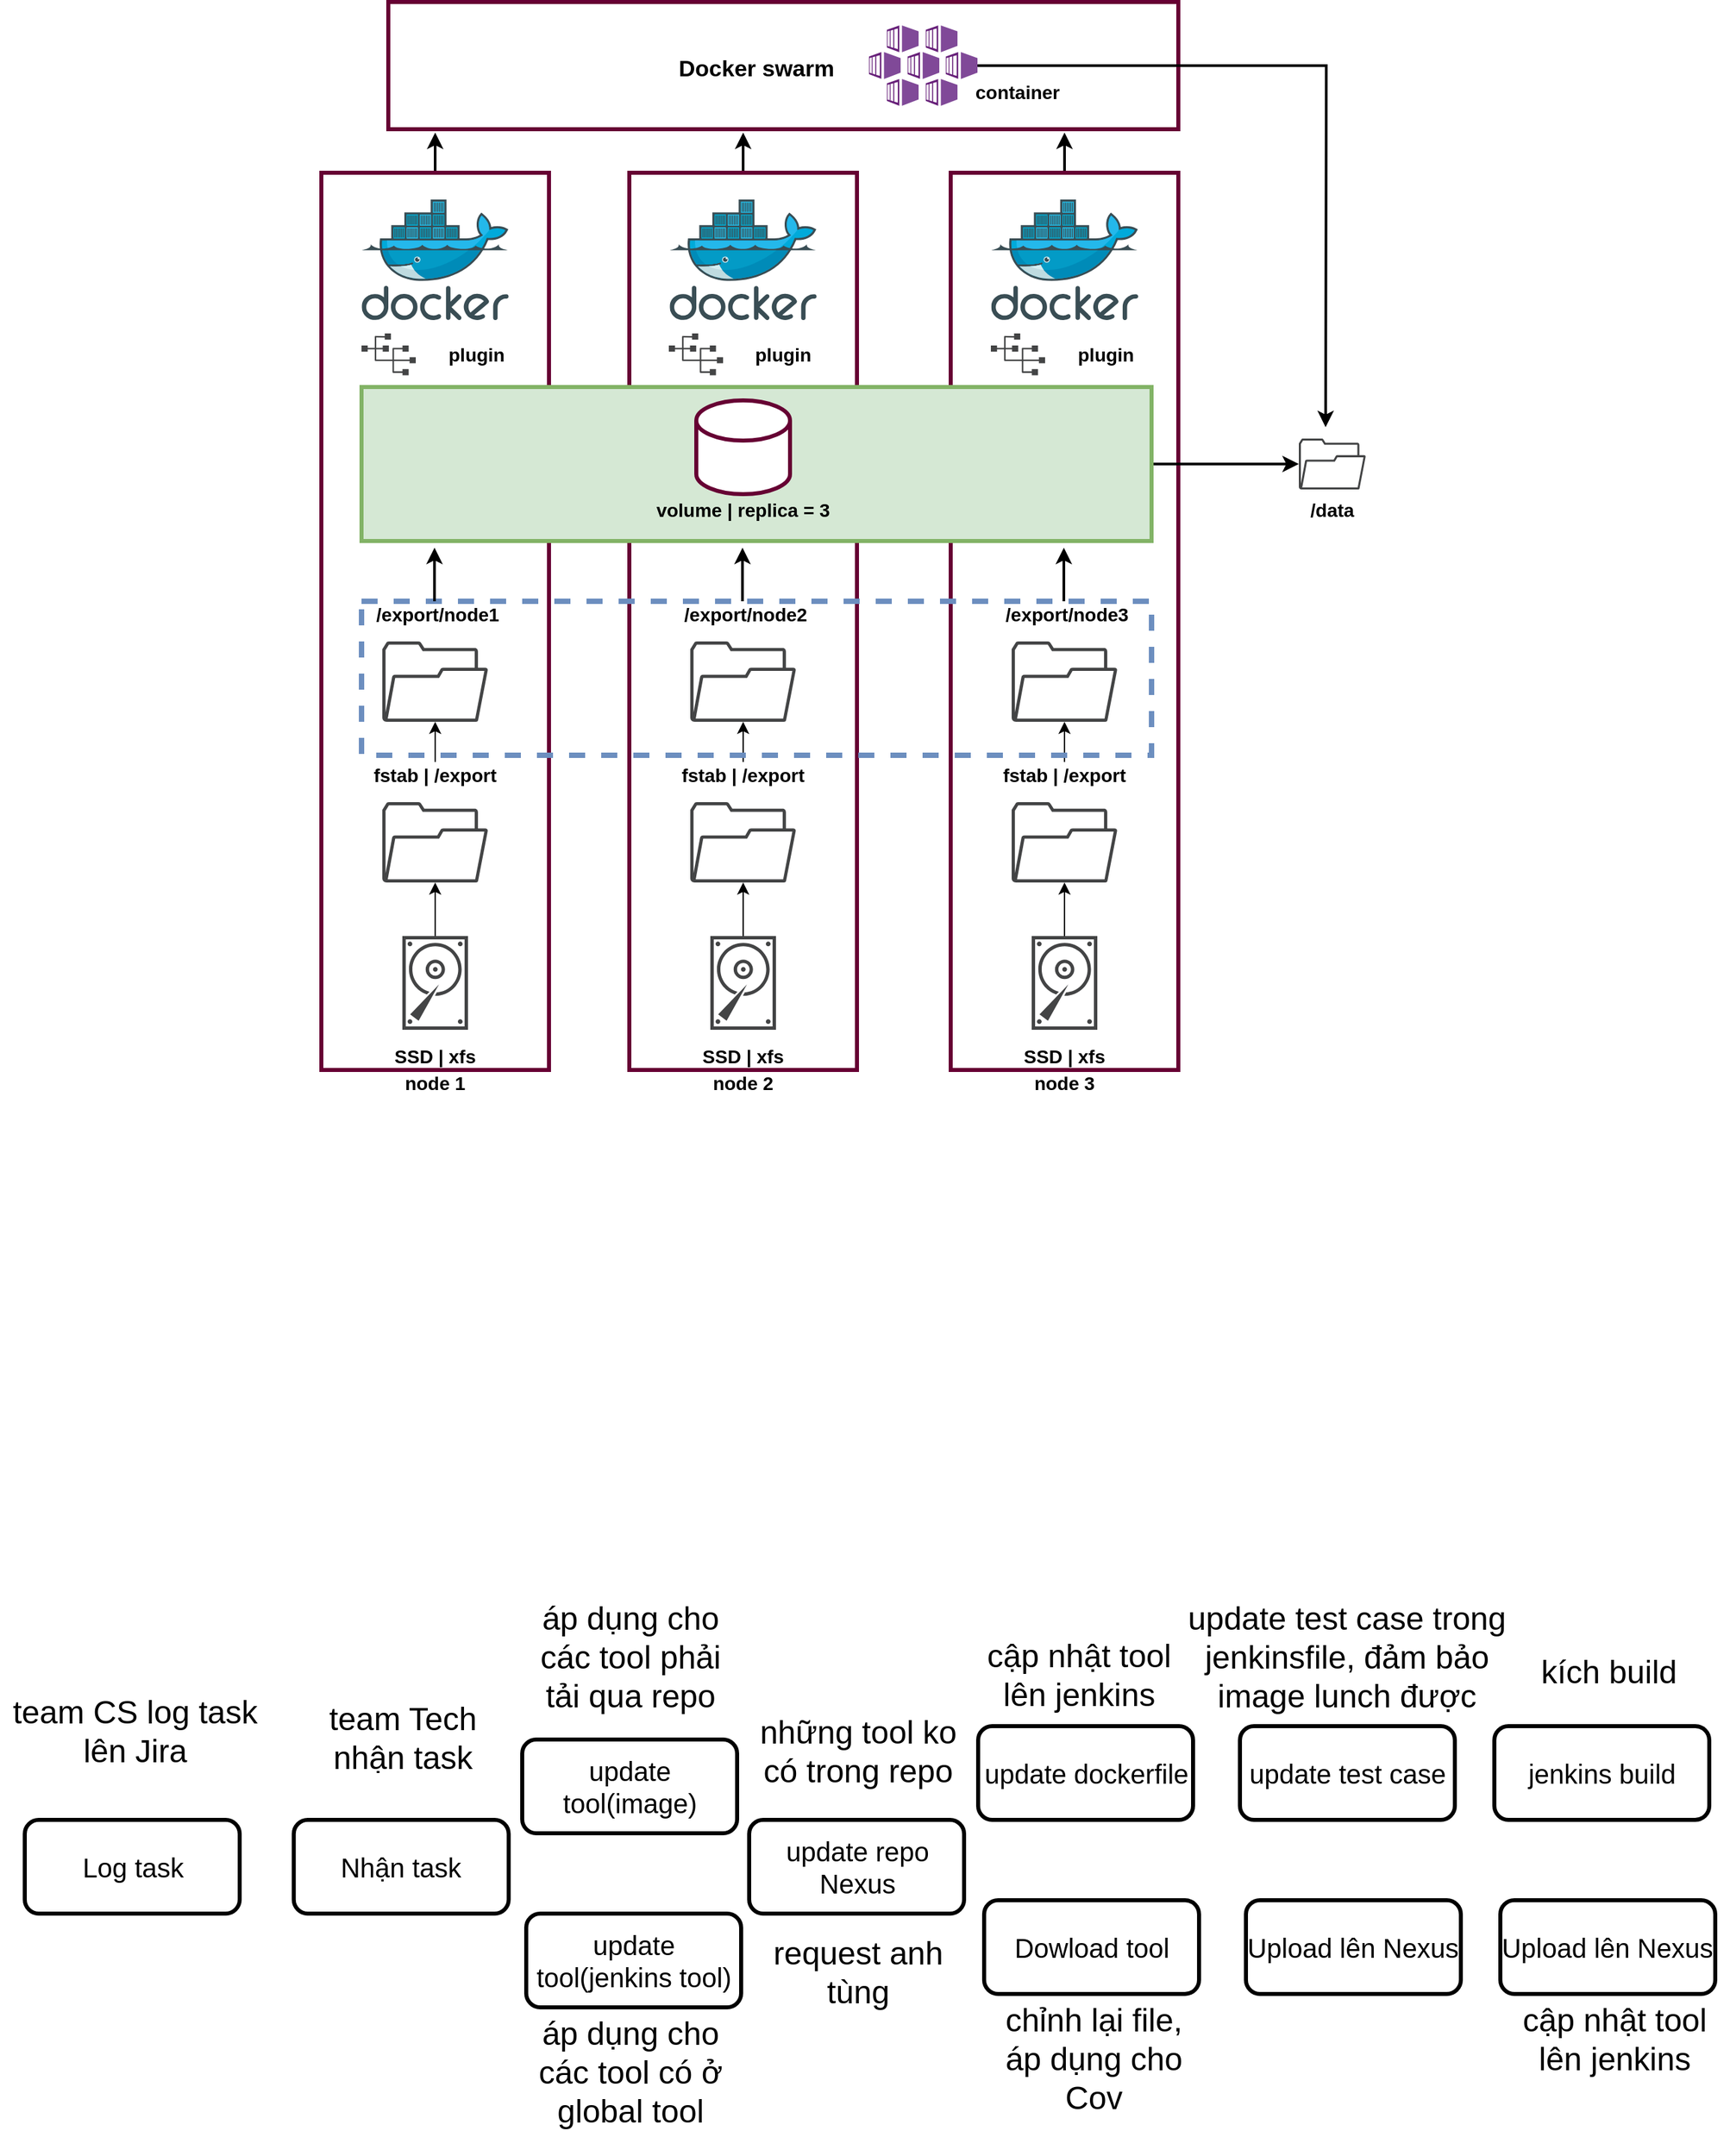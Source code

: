 <mxfile version="14.9.6" type="github">
  <diagram id="WmTiZPlt9Fav-yDZu9E8" name="Page-1">
    <mxGraphModel dx="1845" dy="1262" grid="1" gridSize="10" guides="1" tooltips="1" connect="1" arrows="1" fold="1" page="0" pageScale="1" pageWidth="827" pageHeight="1169" math="0" shadow="0">
      <root>
        <mxCell id="0" />
        <mxCell id="1" parent="0" />
        <mxCell id="lRcayT5BIOxvQGT9DbQC-58" style="edgeStyle=orthogonalEdgeStyle;rounded=0;orthogonalLoop=1;jettySize=auto;html=1;strokeWidth=2;" parent="1" source="lRcayT5BIOxvQGT9DbQC-1" edge="1">
          <mxGeometry relative="1" as="geometry">
            <mxPoint x="15" y="-130" as="targetPoint" />
          </mxGeometry>
        </mxCell>
        <mxCell id="lRcayT5BIOxvQGT9DbQC-1" value="" style="rounded=0;whiteSpace=wrap;html=1;strokeWidth=3;strokeColor=#660033;" parent="1" vertex="1">
          <mxGeometry x="-70" y="-100" width="170" height="670" as="geometry" />
        </mxCell>
        <mxCell id="lRcayT5BIOxvQGT9DbQC-2" value="&lt;b&gt;&lt;font style=&quot;font-size: 14px&quot;&gt;node 1&lt;/font&gt;&lt;/b&gt;" style="text;html=1;strokeColor=none;fillColor=none;align=center;verticalAlign=middle;whiteSpace=wrap;rounded=0;" parent="1" vertex="1">
          <mxGeometry x="-30" y="570" width="90" height="20" as="geometry" />
        </mxCell>
        <mxCell id="lRcayT5BIOxvQGT9DbQC-9" style="edgeStyle=orthogonalEdgeStyle;rounded=0;orthogonalLoop=1;jettySize=auto;html=1;" parent="1" source="lRcayT5BIOxvQGT9DbQC-5" target="lRcayT5BIOxvQGT9DbQC-6" edge="1">
          <mxGeometry relative="1" as="geometry" />
        </mxCell>
        <mxCell id="lRcayT5BIOxvQGT9DbQC-5" value="" style="pointerEvents=1;shadow=0;dashed=0;html=1;strokeColor=none;fillColor=#434445;aspect=fixed;labelPosition=center;verticalLabelPosition=bottom;verticalAlign=top;align=center;outlineConnect=0;shape=mxgraph.vvd.disk;strokeWidth=5;" parent="1" vertex="1">
          <mxGeometry x="-9.5" y="470" width="49" height="70" as="geometry" />
        </mxCell>
        <mxCell id="lRcayT5BIOxvQGT9DbQC-6" value="" style="pointerEvents=1;shadow=0;dashed=0;html=1;strokeColor=none;fillColor=#434445;aspect=fixed;labelPosition=center;verticalLabelPosition=bottom;verticalAlign=top;align=center;outlineConnect=0;shape=mxgraph.vvd.folder;strokeWidth=3;" parent="1" vertex="1">
          <mxGeometry x="-24.47" y="370" width="78.95" height="60" as="geometry" />
        </mxCell>
        <mxCell id="lRcayT5BIOxvQGT9DbQC-7" value="&lt;span style=&quot;font-size: 14px&quot;&gt;&lt;b&gt;SSD | xfs&lt;/b&gt;&lt;/span&gt;" style="text;html=1;strokeColor=none;fillColor=none;align=center;verticalAlign=middle;whiteSpace=wrap;rounded=0;" parent="1" vertex="1">
          <mxGeometry x="-30" y="550" width="90" height="20" as="geometry" />
        </mxCell>
        <mxCell id="lRcayT5BIOxvQGT9DbQC-12" style="edgeStyle=orthogonalEdgeStyle;rounded=0;orthogonalLoop=1;jettySize=auto;html=1;" parent="1" source="lRcayT5BIOxvQGT9DbQC-8" target="lRcayT5BIOxvQGT9DbQC-10" edge="1">
          <mxGeometry relative="1" as="geometry" />
        </mxCell>
        <mxCell id="lRcayT5BIOxvQGT9DbQC-8" value="&lt;b&gt;&lt;font style=&quot;font-size: 14px&quot;&gt;fstab | /export&lt;/font&gt;&lt;/b&gt;" style="text;html=1;strokeColor=none;fillColor=none;align=center;verticalAlign=middle;whiteSpace=wrap;rounded=0;" parent="1" vertex="1">
          <mxGeometry x="-50" y="340" width="130" height="20" as="geometry" />
        </mxCell>
        <mxCell id="lRcayT5BIOxvQGT9DbQC-10" value="" style="pointerEvents=1;shadow=0;dashed=0;html=1;strokeColor=none;fillColor=#434445;aspect=fixed;labelPosition=center;verticalLabelPosition=bottom;verticalAlign=top;align=center;outlineConnect=0;shape=mxgraph.vvd.folder;strokeWidth=3;" parent="1" vertex="1">
          <mxGeometry x="-24.47" y="250" width="78.95" height="60" as="geometry" />
        </mxCell>
        <mxCell id="lRcayT5BIOxvQGT9DbQC-11" value="&lt;b&gt;&lt;font style=&quot;font-size: 14px&quot;&gt;&amp;nbsp;/export/node1&lt;/font&gt;&lt;/b&gt;" style="text;html=1;strokeColor=none;fillColor=none;align=center;verticalAlign=middle;whiteSpace=wrap;rounded=0;" parent="1" vertex="1">
          <mxGeometry x="-50" y="220" width="130" height="20" as="geometry" />
        </mxCell>
        <mxCell id="lRcayT5BIOxvQGT9DbQC-59" style="edgeStyle=orthogonalEdgeStyle;rounded=0;orthogonalLoop=1;jettySize=auto;html=1;strokeWidth=2;" parent="1" source="lRcayT5BIOxvQGT9DbQC-13" edge="1">
          <mxGeometry relative="1" as="geometry">
            <mxPoint x="245" y="-130" as="targetPoint" />
          </mxGeometry>
        </mxCell>
        <mxCell id="lRcayT5BIOxvQGT9DbQC-13" value="" style="rounded=0;whiteSpace=wrap;html=1;strokeWidth=3;strokeColor=#660033;" parent="1" vertex="1">
          <mxGeometry x="160" y="-100" width="170" height="670" as="geometry" />
        </mxCell>
        <mxCell id="lRcayT5BIOxvQGT9DbQC-14" value="&lt;b&gt;&lt;font style=&quot;font-size: 14px&quot;&gt;node 2&lt;/font&gt;&lt;/b&gt;" style="text;html=1;strokeColor=none;fillColor=none;align=center;verticalAlign=middle;whiteSpace=wrap;rounded=0;" parent="1" vertex="1">
          <mxGeometry x="200" y="570" width="90" height="20" as="geometry" />
        </mxCell>
        <mxCell id="lRcayT5BIOxvQGT9DbQC-15" style="edgeStyle=orthogonalEdgeStyle;rounded=0;orthogonalLoop=1;jettySize=auto;html=1;" parent="1" source="lRcayT5BIOxvQGT9DbQC-16" target="lRcayT5BIOxvQGT9DbQC-17" edge="1">
          <mxGeometry relative="1" as="geometry" />
        </mxCell>
        <mxCell id="lRcayT5BIOxvQGT9DbQC-16" value="" style="pointerEvents=1;shadow=0;dashed=0;html=1;strokeColor=none;fillColor=#434445;aspect=fixed;labelPosition=center;verticalLabelPosition=bottom;verticalAlign=top;align=center;outlineConnect=0;shape=mxgraph.vvd.disk;strokeWidth=5;" parent="1" vertex="1">
          <mxGeometry x="220.51" y="470" width="49" height="70" as="geometry" />
        </mxCell>
        <mxCell id="lRcayT5BIOxvQGT9DbQC-17" value="" style="pointerEvents=1;shadow=0;dashed=0;html=1;strokeColor=none;fillColor=#434445;aspect=fixed;labelPosition=center;verticalLabelPosition=bottom;verticalAlign=top;align=center;outlineConnect=0;shape=mxgraph.vvd.folder;strokeWidth=3;" parent="1" vertex="1">
          <mxGeometry x="205.53" y="370" width="78.95" height="60" as="geometry" />
        </mxCell>
        <mxCell id="lRcayT5BIOxvQGT9DbQC-18" value="&lt;span style=&quot;font-size: 14px&quot;&gt;&lt;b&gt;SSD | xfs&lt;/b&gt;&lt;/span&gt;" style="text;html=1;strokeColor=none;fillColor=none;align=center;verticalAlign=middle;whiteSpace=wrap;rounded=0;" parent="1" vertex="1">
          <mxGeometry x="200" y="550" width="90" height="20" as="geometry" />
        </mxCell>
        <mxCell id="lRcayT5BIOxvQGT9DbQC-19" style="edgeStyle=orthogonalEdgeStyle;rounded=0;orthogonalLoop=1;jettySize=auto;html=1;" parent="1" source="lRcayT5BIOxvQGT9DbQC-20" target="lRcayT5BIOxvQGT9DbQC-21" edge="1">
          <mxGeometry relative="1" as="geometry" />
        </mxCell>
        <mxCell id="lRcayT5BIOxvQGT9DbQC-20" value="&lt;b&gt;&lt;font style=&quot;font-size: 14px&quot;&gt;fstab | /export&lt;/font&gt;&lt;/b&gt;" style="text;html=1;strokeColor=none;fillColor=none;align=center;verticalAlign=middle;whiteSpace=wrap;rounded=0;" parent="1" vertex="1">
          <mxGeometry x="180" y="340" width="130" height="20" as="geometry" />
        </mxCell>
        <mxCell id="lRcayT5BIOxvQGT9DbQC-21" value="" style="pointerEvents=1;shadow=0;dashed=0;html=1;strokeColor=none;fillColor=#434445;aspect=fixed;labelPosition=center;verticalLabelPosition=bottom;verticalAlign=top;align=center;outlineConnect=0;shape=mxgraph.vvd.folder;strokeWidth=3;" parent="1" vertex="1">
          <mxGeometry x="205.53" y="250" width="78.95" height="60" as="geometry" />
        </mxCell>
        <mxCell id="lRcayT5BIOxvQGT9DbQC-22" value="&lt;b&gt;&lt;font style=&quot;font-size: 14px&quot;&gt;&amp;nbsp;/export/node2&lt;/font&gt;&lt;/b&gt;" style="text;html=1;strokeColor=none;fillColor=none;align=center;verticalAlign=middle;whiteSpace=wrap;rounded=0;" parent="1" vertex="1">
          <mxGeometry x="180" y="220" width="130" height="20" as="geometry" />
        </mxCell>
        <mxCell id="lRcayT5BIOxvQGT9DbQC-60" style="edgeStyle=orthogonalEdgeStyle;rounded=0;orthogonalLoop=1;jettySize=auto;html=1;strokeWidth=2;" parent="1" source="lRcayT5BIOxvQGT9DbQC-23" edge="1">
          <mxGeometry relative="1" as="geometry">
            <mxPoint x="485" y="-130" as="targetPoint" />
          </mxGeometry>
        </mxCell>
        <mxCell id="lRcayT5BIOxvQGT9DbQC-23" value="" style="rounded=0;whiteSpace=wrap;html=1;strokeWidth=3;strokeColor=#660033;" parent="1" vertex="1">
          <mxGeometry x="400" y="-100" width="170" height="670" as="geometry" />
        </mxCell>
        <mxCell id="lRcayT5BIOxvQGT9DbQC-24" value="&lt;b&gt;&lt;font style=&quot;font-size: 14px&quot;&gt;node 3&lt;/font&gt;&lt;/b&gt;" style="text;html=1;strokeColor=none;fillColor=none;align=center;verticalAlign=middle;whiteSpace=wrap;rounded=0;" parent="1" vertex="1">
          <mxGeometry x="440" y="570" width="90" height="20" as="geometry" />
        </mxCell>
        <mxCell id="lRcayT5BIOxvQGT9DbQC-25" style="edgeStyle=orthogonalEdgeStyle;rounded=0;orthogonalLoop=1;jettySize=auto;html=1;" parent="1" source="lRcayT5BIOxvQGT9DbQC-26" target="lRcayT5BIOxvQGT9DbQC-27" edge="1">
          <mxGeometry relative="1" as="geometry" />
        </mxCell>
        <mxCell id="lRcayT5BIOxvQGT9DbQC-26" value="" style="pointerEvents=1;shadow=0;dashed=0;html=1;strokeColor=none;fillColor=#434445;aspect=fixed;labelPosition=center;verticalLabelPosition=bottom;verticalAlign=top;align=center;outlineConnect=0;shape=mxgraph.vvd.disk;strokeWidth=5;" parent="1" vertex="1">
          <mxGeometry x="460.5" y="470" width="49" height="70" as="geometry" />
        </mxCell>
        <mxCell id="lRcayT5BIOxvQGT9DbQC-27" value="" style="pointerEvents=1;shadow=0;dashed=0;html=1;strokeColor=none;fillColor=#434445;aspect=fixed;labelPosition=center;verticalLabelPosition=bottom;verticalAlign=top;align=center;outlineConnect=0;shape=mxgraph.vvd.folder;strokeWidth=3;" parent="1" vertex="1">
          <mxGeometry x="445.53" y="370" width="78.95" height="60" as="geometry" />
        </mxCell>
        <mxCell id="lRcayT5BIOxvQGT9DbQC-28" value="&lt;span style=&quot;font-size: 14px&quot;&gt;&lt;b&gt;SSD | xfs&lt;/b&gt;&lt;/span&gt;" style="text;html=1;strokeColor=none;fillColor=none;align=center;verticalAlign=middle;whiteSpace=wrap;rounded=0;" parent="1" vertex="1">
          <mxGeometry x="440" y="550" width="90" height="20" as="geometry" />
        </mxCell>
        <mxCell id="lRcayT5BIOxvQGT9DbQC-29" style="edgeStyle=orthogonalEdgeStyle;rounded=0;orthogonalLoop=1;jettySize=auto;html=1;" parent="1" source="lRcayT5BIOxvQGT9DbQC-30" target="lRcayT5BIOxvQGT9DbQC-31" edge="1">
          <mxGeometry relative="1" as="geometry" />
        </mxCell>
        <mxCell id="lRcayT5BIOxvQGT9DbQC-30" value="&lt;b&gt;&lt;font style=&quot;font-size: 14px&quot;&gt;fstab | /export&lt;/font&gt;&lt;/b&gt;" style="text;html=1;strokeColor=none;fillColor=none;align=center;verticalAlign=middle;whiteSpace=wrap;rounded=0;" parent="1" vertex="1">
          <mxGeometry x="420" y="340" width="130" height="20" as="geometry" />
        </mxCell>
        <mxCell id="lRcayT5BIOxvQGT9DbQC-31" value="" style="pointerEvents=1;shadow=0;dashed=0;html=1;strokeColor=none;fillColor=#434445;aspect=fixed;labelPosition=center;verticalLabelPosition=bottom;verticalAlign=top;align=center;outlineConnect=0;shape=mxgraph.vvd.folder;strokeWidth=3;" parent="1" vertex="1">
          <mxGeometry x="445.53" y="250" width="78.95" height="60" as="geometry" />
        </mxCell>
        <mxCell id="lRcayT5BIOxvQGT9DbQC-32" value="&lt;b&gt;&lt;font style=&quot;font-size: 14px&quot;&gt;&amp;nbsp;/export/node3&lt;/font&gt;&lt;/b&gt;" style="text;html=1;strokeColor=none;fillColor=none;align=center;verticalAlign=middle;whiteSpace=wrap;rounded=0;" parent="1" vertex="1">
          <mxGeometry x="420" y="220" width="130" height="20" as="geometry" />
        </mxCell>
        <mxCell id="lRcayT5BIOxvQGT9DbQC-33" value="" style="rounded=0;whiteSpace=wrap;html=1;strokeColor=#6c8ebf;strokeWidth=4;dashed=1;fillColor=none;" parent="1" vertex="1">
          <mxGeometry x="-40" y="220" width="590" height="115" as="geometry" />
        </mxCell>
        <mxCell id="lRcayT5BIOxvQGT9DbQC-36" value="" style="aspect=fixed;html=1;points=[];align=center;image;fontSize=12;image=img/lib/mscae/Docker.svg;dashed=1;strokeColor=#660033;strokeWidth=3;fillColor=none;" parent="1" vertex="1">
          <mxGeometry x="-39.88" y="-80" width="109.76" height="90" as="geometry" />
        </mxCell>
        <mxCell id="lRcayT5BIOxvQGT9DbQC-37" value="" style="aspect=fixed;html=1;points=[];align=center;image;fontSize=12;image=img/lib/mscae/Docker.svg;dashed=1;strokeColor=#660033;strokeWidth=3;fillColor=none;" parent="1" vertex="1">
          <mxGeometry x="190.13" y="-80" width="109.76" height="90" as="geometry" />
        </mxCell>
        <mxCell id="lRcayT5BIOxvQGT9DbQC-38" value="" style="aspect=fixed;html=1;points=[];align=center;image;fontSize=12;image=img/lib/mscae/Docker.svg;dashed=1;strokeColor=#660033;strokeWidth=3;fillColor=none;" parent="1" vertex="1">
          <mxGeometry x="430.25" y="-80" width="109.76" height="90" as="geometry" />
        </mxCell>
        <mxCell id="lRcayT5BIOxvQGT9DbQC-63" style="edgeStyle=orthogonalEdgeStyle;rounded=0;orthogonalLoop=1;jettySize=auto;html=1;strokeWidth=2;" parent="1" source="lRcayT5BIOxvQGT9DbQC-39" target="lRcayT5BIOxvQGT9DbQC-64" edge="1">
          <mxGeometry relative="1" as="geometry">
            <mxPoint x="650" y="117.5" as="targetPoint" />
          </mxGeometry>
        </mxCell>
        <mxCell id="lRcayT5BIOxvQGT9DbQC-39" value="" style="rounded=0;whiteSpace=wrap;html=1;strokeColor=#82b366;strokeWidth=3;fillColor=#d5e8d4;" parent="1" vertex="1">
          <mxGeometry x="-40" y="60" width="590" height="115" as="geometry" />
        </mxCell>
        <mxCell id="lRcayT5BIOxvQGT9DbQC-41" value="" style="rounded=0;whiteSpace=wrap;html=1;strokeColor=#660033;strokeWidth=3;fillColor=none;" parent="1" vertex="1">
          <mxGeometry x="-20" y="-227.5" width="590" height="95" as="geometry" />
        </mxCell>
        <mxCell id="lRcayT5BIOxvQGT9DbQC-45" value="&lt;b&gt;&lt;font style=&quot;font-size: 17px&quot;&gt;Docker swarm&lt;/font&gt;&lt;/b&gt;" style="text;html=1;strokeColor=none;fillColor=none;align=center;verticalAlign=middle;whiteSpace=wrap;rounded=0;" parent="1" vertex="1">
          <mxGeometry x="189.5" y="-187.49" width="130" height="20" as="geometry" />
        </mxCell>
        <mxCell id="lRcayT5BIOxvQGT9DbQC-35" value="&lt;b&gt;&lt;font style=&quot;font-size: 14px&quot;&gt;volume | replica = 3&lt;/font&gt;&lt;/b&gt;" style="text;html=1;strokeColor=none;fillColor=none;align=center;verticalAlign=middle;whiteSpace=wrap;rounded=0;" parent="1" vertex="1">
          <mxGeometry x="170" y="142" width="150" height="20" as="geometry" />
        </mxCell>
        <mxCell id="lRcayT5BIOxvQGT9DbQC-3" value="" style="shape=cylinder3;whiteSpace=wrap;html=1;boundedLbl=1;backgroundOutline=1;size=15;strokeColor=#660033;strokeWidth=3;" parent="1" vertex="1">
          <mxGeometry x="210.01" y="70" width="70" height="70" as="geometry" />
        </mxCell>
        <mxCell id="lRcayT5BIOxvQGT9DbQC-48" value="" style="endArrow=classic;html=1;strokeWidth=2;" parent="1" edge="1">
          <mxGeometry width="50" height="50" relative="1" as="geometry">
            <mxPoint x="484.5" y="220" as="sourcePoint" />
            <mxPoint x="484.5" y="180" as="targetPoint" />
          </mxGeometry>
        </mxCell>
        <mxCell id="lRcayT5BIOxvQGT9DbQC-49" value="" style="endArrow=classic;html=1;strokeWidth=2;" parent="1" edge="1">
          <mxGeometry width="50" height="50" relative="1" as="geometry">
            <mxPoint x="14.5" y="220" as="sourcePoint" />
            <mxPoint x="14.5" y="180" as="targetPoint" />
          </mxGeometry>
        </mxCell>
        <mxCell id="lRcayT5BIOxvQGT9DbQC-50" value="" style="endArrow=classic;html=1;strokeWidth=2;" parent="1" edge="1">
          <mxGeometry width="50" height="50" relative="1" as="geometry">
            <mxPoint x="244.51" y="220" as="sourcePoint" />
            <mxPoint x="244.51" y="180" as="targetPoint" />
          </mxGeometry>
        </mxCell>
        <mxCell id="lRcayT5BIOxvQGT9DbQC-52" value="" style="pointerEvents=1;shadow=0;dashed=0;html=1;strokeColor=none;fillColor=#434445;aspect=fixed;labelPosition=center;verticalLabelPosition=bottom;verticalAlign=top;align=center;outlineConnect=0;shape=mxgraph.vvd.nsx;" parent="1" vertex="1">
          <mxGeometry x="-40" y="20" width="40.5" height="31.19" as="geometry" />
        </mxCell>
        <mxCell id="lRcayT5BIOxvQGT9DbQC-53" value="&lt;b&gt;&lt;font style=&quot;font-size: 14px&quot;&gt;plugin&lt;/font&gt;&lt;/b&gt;" style="text;html=1;strokeColor=none;fillColor=none;align=center;verticalAlign=middle;whiteSpace=wrap;rounded=0;" parent="1" vertex="1">
          <mxGeometry x="0.5" y="25.6" width="90" height="20" as="geometry" />
        </mxCell>
        <mxCell id="lRcayT5BIOxvQGT9DbQC-54" value="" style="pointerEvents=1;shadow=0;dashed=0;html=1;strokeColor=none;fillColor=#434445;aspect=fixed;labelPosition=center;verticalLabelPosition=bottom;verticalAlign=top;align=center;outlineConnect=0;shape=mxgraph.vvd.nsx;" parent="1" vertex="1">
          <mxGeometry x="189.5" y="20" width="40.5" height="31.19" as="geometry" />
        </mxCell>
        <mxCell id="lRcayT5BIOxvQGT9DbQC-55" value="&lt;b&gt;&lt;font style=&quot;font-size: 14px&quot;&gt;plugin&lt;/font&gt;&lt;/b&gt;" style="text;html=1;strokeColor=none;fillColor=none;align=center;verticalAlign=middle;whiteSpace=wrap;rounded=0;" parent="1" vertex="1">
          <mxGeometry x="230" y="25.6" width="90" height="20" as="geometry" />
        </mxCell>
        <mxCell id="lRcayT5BIOxvQGT9DbQC-56" value="" style="pointerEvents=1;shadow=0;dashed=0;html=1;strokeColor=none;fillColor=#434445;aspect=fixed;labelPosition=center;verticalLabelPosition=bottom;verticalAlign=top;align=center;outlineConnect=0;shape=mxgraph.vvd.nsx;" parent="1" vertex="1">
          <mxGeometry x="430" y="20" width="40.5" height="31.19" as="geometry" />
        </mxCell>
        <mxCell id="lRcayT5BIOxvQGT9DbQC-57" value="&lt;b&gt;&lt;font style=&quot;font-size: 14px&quot;&gt;plugin&lt;/font&gt;&lt;/b&gt;" style="text;html=1;strokeColor=none;fillColor=none;align=center;verticalAlign=middle;whiteSpace=wrap;rounded=0;" parent="1" vertex="1">
          <mxGeometry x="470.5" y="25.6" width="90" height="20" as="geometry" />
        </mxCell>
        <mxCell id="lRcayT5BIOxvQGT9DbQC-66" style="edgeStyle=orthogonalEdgeStyle;rounded=0;orthogonalLoop=1;jettySize=auto;html=1;strokeWidth=2;" parent="1" source="lRcayT5BIOxvQGT9DbQC-61" edge="1">
          <mxGeometry relative="1" as="geometry">
            <mxPoint x="680" y="90" as="targetPoint" />
          </mxGeometry>
        </mxCell>
        <mxCell id="lRcayT5BIOxvQGT9DbQC-61" value="" style="aspect=fixed;html=1;points=[];align=center;image;fontSize=12;image=img/lib/mscae/Kubernetes_Services.svg;strokeColor=#660033;strokeWidth=4;fillColor=none;" parent="1" vertex="1">
          <mxGeometry x="338.92" y="-210" width="81.08" height="60" as="geometry" />
        </mxCell>
        <mxCell id="lRcayT5BIOxvQGT9DbQC-62" value="&lt;b&gt;&lt;font style=&quot;font-size: 14px&quot;&gt;container&lt;/font&gt;&lt;/b&gt;" style="text;html=1;strokeColor=none;fillColor=none;align=center;verticalAlign=middle;whiteSpace=wrap;rounded=0;" parent="1" vertex="1">
          <mxGeometry x="405.25" y="-170.0" width="90" height="20" as="geometry" />
        </mxCell>
        <mxCell id="lRcayT5BIOxvQGT9DbQC-64" value="" style="pointerEvents=1;shadow=0;dashed=0;html=1;strokeColor=none;fillColor=#434445;aspect=fixed;labelPosition=center;verticalLabelPosition=bottom;verticalAlign=top;align=center;outlineConnect=0;shape=mxgraph.vvd.folder;" parent="1" vertex="1">
          <mxGeometry x="660" y="98.5" width="50" height="38" as="geometry" />
        </mxCell>
        <mxCell id="lRcayT5BIOxvQGT9DbQC-65" value="&lt;b&gt;&lt;font style=&quot;font-size: 14px&quot;&gt;/data&lt;/font&gt;&lt;/b&gt;" style="text;html=1;strokeColor=none;fillColor=none;align=center;verticalAlign=middle;whiteSpace=wrap;rounded=0;" parent="1" vertex="1">
          <mxGeometry x="640" y="142.0" width="90" height="20" as="geometry" />
        </mxCell>
        <mxCell id="1Ij9KaB-dNRLpgeOkzzd-1" value="&lt;h1 style=&quot;text-align: center&quot;&gt;&lt;span style=&quot;font-weight: normal&quot;&gt;team CS log task lên Jira&lt;/span&gt;&lt;br&gt;&lt;/h1&gt;" style="text;html=1;strokeColor=none;fillColor=none;spacing=5;spacingTop=-20;whiteSpace=wrap;overflow=hidden;rounded=0;" vertex="1" parent="1">
          <mxGeometry x="-310" y="1030" width="199.5" height="70" as="geometry" />
        </mxCell>
        <mxCell id="1Ij9KaB-dNRLpgeOkzzd-3" value="&lt;font style=&quot;font-size: 20px&quot;&gt;update tool(jenkins tool)&lt;/font&gt;" style="rounded=1;whiteSpace=wrap;html=1;strokeWidth=3;" vertex="1" parent="1">
          <mxGeometry x="83" y="1200" width="160.5" height="70" as="geometry" />
        </mxCell>
        <mxCell id="1Ij9KaB-dNRLpgeOkzzd-4" value="&lt;font style=&quot;font-size: 20px&quot;&gt;update tool(image)&lt;/font&gt;" style="rounded=1;whiteSpace=wrap;html=1;strokeWidth=3;" vertex="1" parent="1">
          <mxGeometry x="80" y="1070" width="160.5" height="70" as="geometry" />
        </mxCell>
        <mxCell id="1Ij9KaB-dNRLpgeOkzzd-5" value="&lt;span style=&quot;font-size: 20px&quot;&gt;Log task&lt;/span&gt;" style="rounded=1;whiteSpace=wrap;html=1;strokeWidth=3;" vertex="1" parent="1">
          <mxGeometry x="-291.5" y="1130" width="160.5" height="70" as="geometry" />
        </mxCell>
        <mxCell id="1Ij9KaB-dNRLpgeOkzzd-6" value="&lt;span style=&quot;font-size: 20px&quot;&gt;Nhận task&lt;/span&gt;" style="rounded=1;whiteSpace=wrap;html=1;strokeWidth=3;" vertex="1" parent="1">
          <mxGeometry x="-90.62" y="1130" width="160.5" height="70" as="geometry" />
        </mxCell>
        <mxCell id="1Ij9KaB-dNRLpgeOkzzd-7" value="&lt;h1 style=&quot;text-align: center&quot;&gt;&lt;span style=&quot;font-weight: normal&quot;&gt;team Tech nhận task&lt;/span&gt;&lt;br&gt;&lt;/h1&gt;" style="text;html=1;strokeColor=none;fillColor=none;spacing=5;spacingTop=-20;whiteSpace=wrap;overflow=hidden;rounded=0;" vertex="1" parent="1">
          <mxGeometry x="-95.43" y="1035" width="170.12" height="60" as="geometry" />
        </mxCell>
        <mxCell id="1Ij9KaB-dNRLpgeOkzzd-8" value="&lt;span style=&quot;font-size: 20px&quot;&gt;Dowload tool&lt;/span&gt;" style="rounded=1;whiteSpace=wrap;html=1;strokeWidth=3;" vertex="1" parent="1">
          <mxGeometry x="424.97" y="1190" width="160.5" height="70" as="geometry" />
        </mxCell>
        <mxCell id="1Ij9KaB-dNRLpgeOkzzd-10" value="&lt;h1 style=&quot;text-align: center&quot;&gt;&lt;span style=&quot;font-weight: normal&quot;&gt;áp dụng cho các tool phải tải qua repo&lt;/span&gt;&lt;br&gt;&lt;/h1&gt;" style="text;html=1;strokeColor=none;fillColor=none;spacing=5;spacingTop=-20;whiteSpace=wrap;overflow=hidden;rounded=0;" vertex="1" parent="1">
          <mxGeometry x="75.19" y="960" width="170.12" height="100" as="geometry" />
        </mxCell>
        <mxCell id="1Ij9KaB-dNRLpgeOkzzd-11" value="&lt;h1 style=&quot;text-align: center&quot;&gt;&lt;span style=&quot;font-weight: normal&quot;&gt;áp dụng cho các tool có ở global tool&lt;/span&gt;&lt;br&gt;&lt;/h1&gt;" style="text;html=1;strokeColor=none;fillColor=none;spacing=5;spacingTop=-20;whiteSpace=wrap;overflow=hidden;rounded=0;" vertex="1" parent="1">
          <mxGeometry x="74.69" y="1270" width="170.12" height="110" as="geometry" />
        </mxCell>
        <mxCell id="1Ij9KaB-dNRLpgeOkzzd-12" value="&lt;h1 style=&quot;text-align: center&quot;&gt;&lt;span style=&quot;font-weight: normal&quot;&gt;chỉnh lại file, áp dụng cho Cov&lt;/span&gt;&lt;br&gt;&lt;/h1&gt;" style="text;html=1;strokeColor=none;fillColor=none;spacing=5;spacingTop=-20;whiteSpace=wrap;overflow=hidden;rounded=0;" vertex="1" parent="1">
          <mxGeometry x="420.5" y="1260" width="170.12" height="110" as="geometry" />
        </mxCell>
        <mxCell id="1Ij9KaB-dNRLpgeOkzzd-13" value="&lt;span style=&quot;font-size: 20px&quot;&gt;Upload lên Nexus&lt;/span&gt;" style="rounded=1;whiteSpace=wrap;html=1;strokeWidth=3;" vertex="1" parent="1">
          <mxGeometry x="620.49" y="1190" width="160.5" height="70" as="geometry" />
        </mxCell>
        <mxCell id="1Ij9KaB-dNRLpgeOkzzd-14" value="&lt;h1 style=&quot;text-align: center&quot;&gt;&lt;span style=&quot;font-weight: normal&quot;&gt;cập nhật tool lên jenkins&lt;/span&gt;&lt;/h1&gt;" style="text;html=1;strokeColor=none;fillColor=none;spacing=5;spacingTop=-20;whiteSpace=wrap;overflow=hidden;rounded=0;" vertex="1" parent="1">
          <mxGeometry x="810.49" y="1260" width="170.12" height="70" as="geometry" />
        </mxCell>
        <mxCell id="1Ij9KaB-dNRLpgeOkzzd-15" value="&lt;span style=&quot;font-size: 20px&quot;&gt;Upload lên Nexus&lt;/span&gt;" style="rounded=1;whiteSpace=wrap;html=1;strokeWidth=3;" vertex="1" parent="1">
          <mxGeometry x="810.49" y="1190" width="160.5" height="70" as="geometry" />
        </mxCell>
        <mxCell id="1Ij9KaB-dNRLpgeOkzzd-16" value="&lt;span style=&quot;font-size: 20px&quot;&gt;update dockerfile&lt;/span&gt;" style="rounded=1;whiteSpace=wrap;html=1;strokeWidth=3;" vertex="1" parent="1">
          <mxGeometry x="420.5" y="1060" width="160.5" height="70" as="geometry" />
        </mxCell>
        <mxCell id="1Ij9KaB-dNRLpgeOkzzd-17" value="&lt;span style=&quot;font-size: 20px&quot;&gt;update test case&lt;/span&gt;" style="rounded=1;whiteSpace=wrap;html=1;strokeWidth=3;" vertex="1" parent="1">
          <mxGeometry x="616.02" y="1060" width="160.5" height="70" as="geometry" />
        </mxCell>
        <mxCell id="1Ij9KaB-dNRLpgeOkzzd-18" value="&lt;span style=&quot;font-size: 20px&quot;&gt;jenkins build&lt;/span&gt;" style="rounded=1;whiteSpace=wrap;html=1;strokeWidth=3;" vertex="1" parent="1">
          <mxGeometry x="806.02" y="1060" width="160.5" height="70" as="geometry" />
        </mxCell>
        <mxCell id="1Ij9KaB-dNRLpgeOkzzd-19" value="&lt;h1 style=&quot;text-align: center&quot;&gt;&lt;span style=&quot;font-weight: normal&quot;&gt;update test case trong jenkinsfile, đảm bảo image lunch được&lt;/span&gt;&lt;br&gt;&lt;/h1&gt;" style="text;html=1;strokeColor=none;fillColor=none;spacing=5;spacingTop=-20;whiteSpace=wrap;overflow=hidden;rounded=0;" vertex="1" parent="1">
          <mxGeometry x="560.49" y="960" width="269.5" height="110" as="geometry" />
        </mxCell>
        <mxCell id="1Ij9KaB-dNRLpgeOkzzd-20" value="&lt;h1 style=&quot;text-align: center&quot;&gt;&lt;span style=&quot;font-weight: normal&quot;&gt;kích build&amp;nbsp;&lt;/span&gt;&lt;/h1&gt;" style="text;html=1;strokeColor=none;fillColor=none;spacing=5;spacingTop=-20;whiteSpace=wrap;overflow=hidden;rounded=0;" vertex="1" parent="1">
          <mxGeometry x="835.8" y="1000" width="144.81" height="45" as="geometry" />
        </mxCell>
        <mxCell id="1Ij9KaB-dNRLpgeOkzzd-21" value="&lt;h1 style=&quot;text-align: center&quot;&gt;&lt;span style=&quot;font-weight: normal&quot;&gt;cập nhật tool lên jenkins&lt;/span&gt;&lt;/h1&gt;" style="text;html=1;strokeColor=none;fillColor=none;spacing=5;spacingTop=-20;whiteSpace=wrap;overflow=hidden;rounded=0;" vertex="1" parent="1">
          <mxGeometry x="410" y="987.5" width="170.12" height="70" as="geometry" />
        </mxCell>
        <mxCell id="1Ij9KaB-dNRLpgeOkzzd-22" value="&lt;span style=&quot;font-size: 20px&quot;&gt;update repo Nexus&lt;/span&gt;" style="rounded=1;whiteSpace=wrap;html=1;strokeWidth=3;" vertex="1" parent="1">
          <mxGeometry x="249.5" y="1130" width="160.5" height="70" as="geometry" />
        </mxCell>
        <mxCell id="1Ij9KaB-dNRLpgeOkzzd-23" value="&lt;h1 style=&quot;text-align: center&quot;&gt;&lt;span style=&quot;font-weight: normal&quot;&gt;request anh tùng&lt;/span&gt;&lt;br&gt;&lt;/h1&gt;" style="text;html=1;strokeColor=none;fillColor=none;spacing=5;spacingTop=-20;whiteSpace=wrap;overflow=hidden;rounded=0;" vertex="1" parent="1">
          <mxGeometry x="245.31" y="1210" width="170.12" height="70" as="geometry" />
        </mxCell>
        <mxCell id="1Ij9KaB-dNRLpgeOkzzd-24" value="&lt;h1 style=&quot;text-align: center&quot;&gt;&lt;span style=&quot;font-weight: normal&quot;&gt;những tool ko có trong repo&lt;/span&gt;&lt;br&gt;&lt;/h1&gt;" style="text;html=1;strokeColor=none;fillColor=none;spacing=5;spacingTop=-20;whiteSpace=wrap;overflow=hidden;rounded=0;" vertex="1" parent="1">
          <mxGeometry x="244.81" y="1045" width="170.12" height="70" as="geometry" />
        </mxCell>
      </root>
    </mxGraphModel>
  </diagram>
</mxfile>
